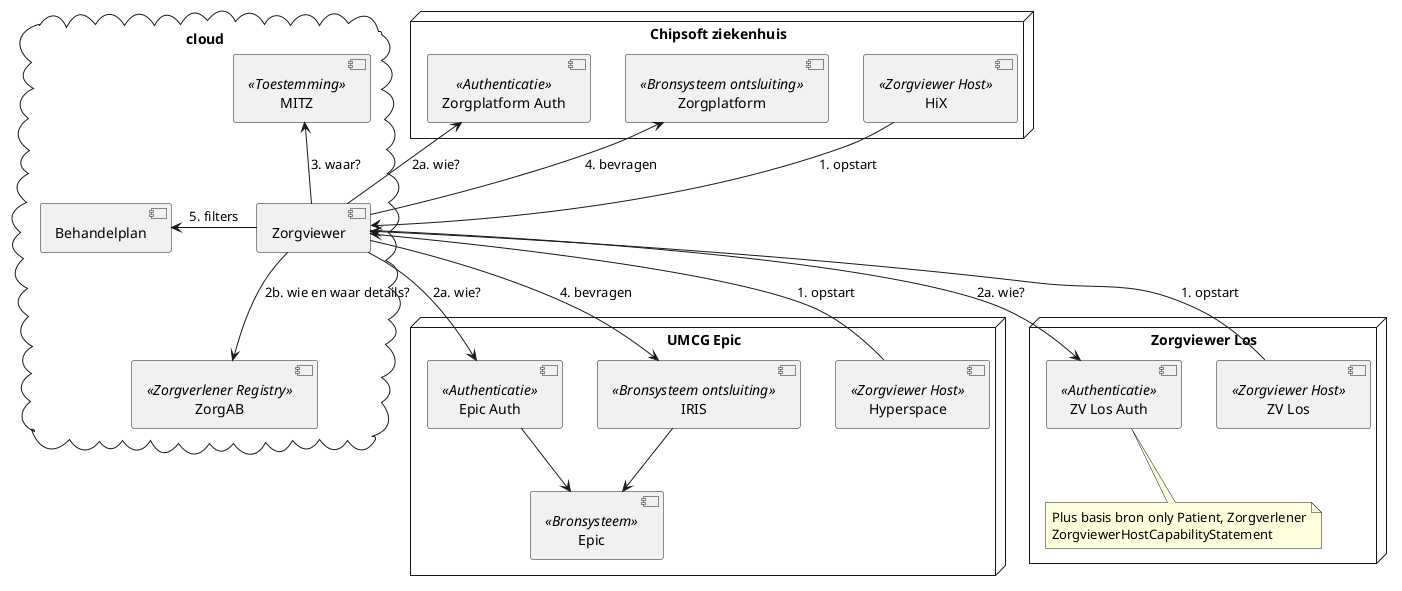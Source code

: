 @startuml

node "UMCG Epic" {
 [Hyperspace] <<Zorgviewer Host>>
 [Epic Auth] <<Authenticatie>>
 [IRIS] <<Bronsysteem ontsluiting>>
 [Epic] <<Bronsysteem>>
 [IRIS]-->[Epic]
 [Epic Auth]-->[Epic]
}

cloud "cloud" {
 [Zorgviewer]
 [Behandelplan]
 [MITZ] <<Toestemming>>
 [ZorgAB] <<Zorgverlener Registry>>
}

node "Chipsoft ziekenhuis" {
 [HiX] <<Zorgviewer Host>>
 [Zorgplatform Auth] <<Authenticatie>>
 [Zorgplatform] <<Bronsysteem ontsluiting>>
}

node "Zorgviewer Los" {
 [ZV Los] <<Zorgviewer Host>>
 [ZV Los Auth] <<Authenticatie>>
 note bottom of [ZV Los Auth] : Plus basis bron only Patient, Zorgverlener\nZorgviewerHostCapabilityStatement
}

[Hyperspace]-->[Zorgviewer] :  1. opstart
[HiX]-->[Zorgviewer] : 1. opstart
[ZV Los]-->[Zorgviewer] : 1. opstart
[Zorgviewer]-->[Epic Auth] : 2a. wie?
[Zorgviewer]-->[ZV Los Auth] : 2a. wie?
[Zorgviewer]-->[Zorgplatform Auth] : 2a. wie?
[Zorgviewer]-->[ZorgAB] : 2b. wie en waar details?
[Zorgviewer]-u->[MITZ] : 3. waar?
[Zorgviewer]-u->[Zorgplatform] : 4. bevragen
[Zorgviewer]-->[IRIS] : 4. bevragen
[Zorgviewer]-l->[Behandelplan] : 5. filters

@enduml